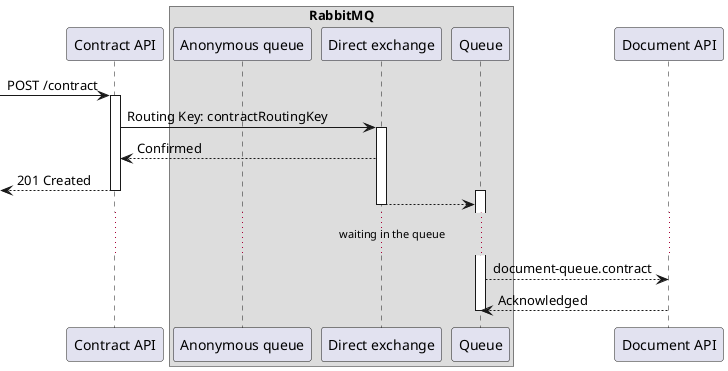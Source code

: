 @startuml
[-> "Contract API": POST /contract
activate "Contract API"
"Contract API" -> "Direct exchange": Routing Key: contractRoutingKey
box "RabbitMQ"
    participant "Anonymous queue"
    participant "Direct exchange"
    participant "Queue"
end box
activate "Direct exchange"
"Direct exchange" --> "Contract API": Confirmed
[<-- "Contract API": 201 Created
deactivate "Contract API"
activate "Queue"
"Direct exchange" --> "Queue"
deactivate "Direct exchange"
... waiting in the queue ...
"Queue" --> "Document API":  document-queue.contract
"Document API" --> "Queue":  Acknowledged
deactivate "Queue"
@enduml